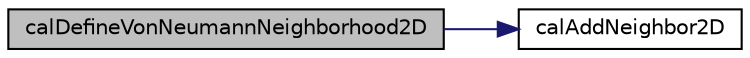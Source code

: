digraph "calDefineVonNeumannNeighborhood2D"
{
  edge [fontname="Helvetica",fontsize="10",labelfontname="Helvetica",labelfontsize="10"];
  node [fontname="Helvetica",fontsize="10",shape=record];
  rankdir="LR";
  Node1 [label="calDefineVonNeumannNeighborhood2D",height=0.2,width=0.4,color="black", fillcolor="grey75", style="filled" fontcolor="black"];
  Node1 -> Node2 [color="midnightblue",fontsize="10",style="solid",fontname="Helvetica"];
  Node2 [label="calAddNeighbor2D",height=0.2,width=0.4,color="black", fillcolor="white", style="filled",URL="$cal2_d_8c.html#aefa00a4ef2f35896b0f5f837aa351cf8",tooltip="Adds a neighbour to CALModel2D::X and updates the value of CALModel2D::sizeof_X. "];
}
